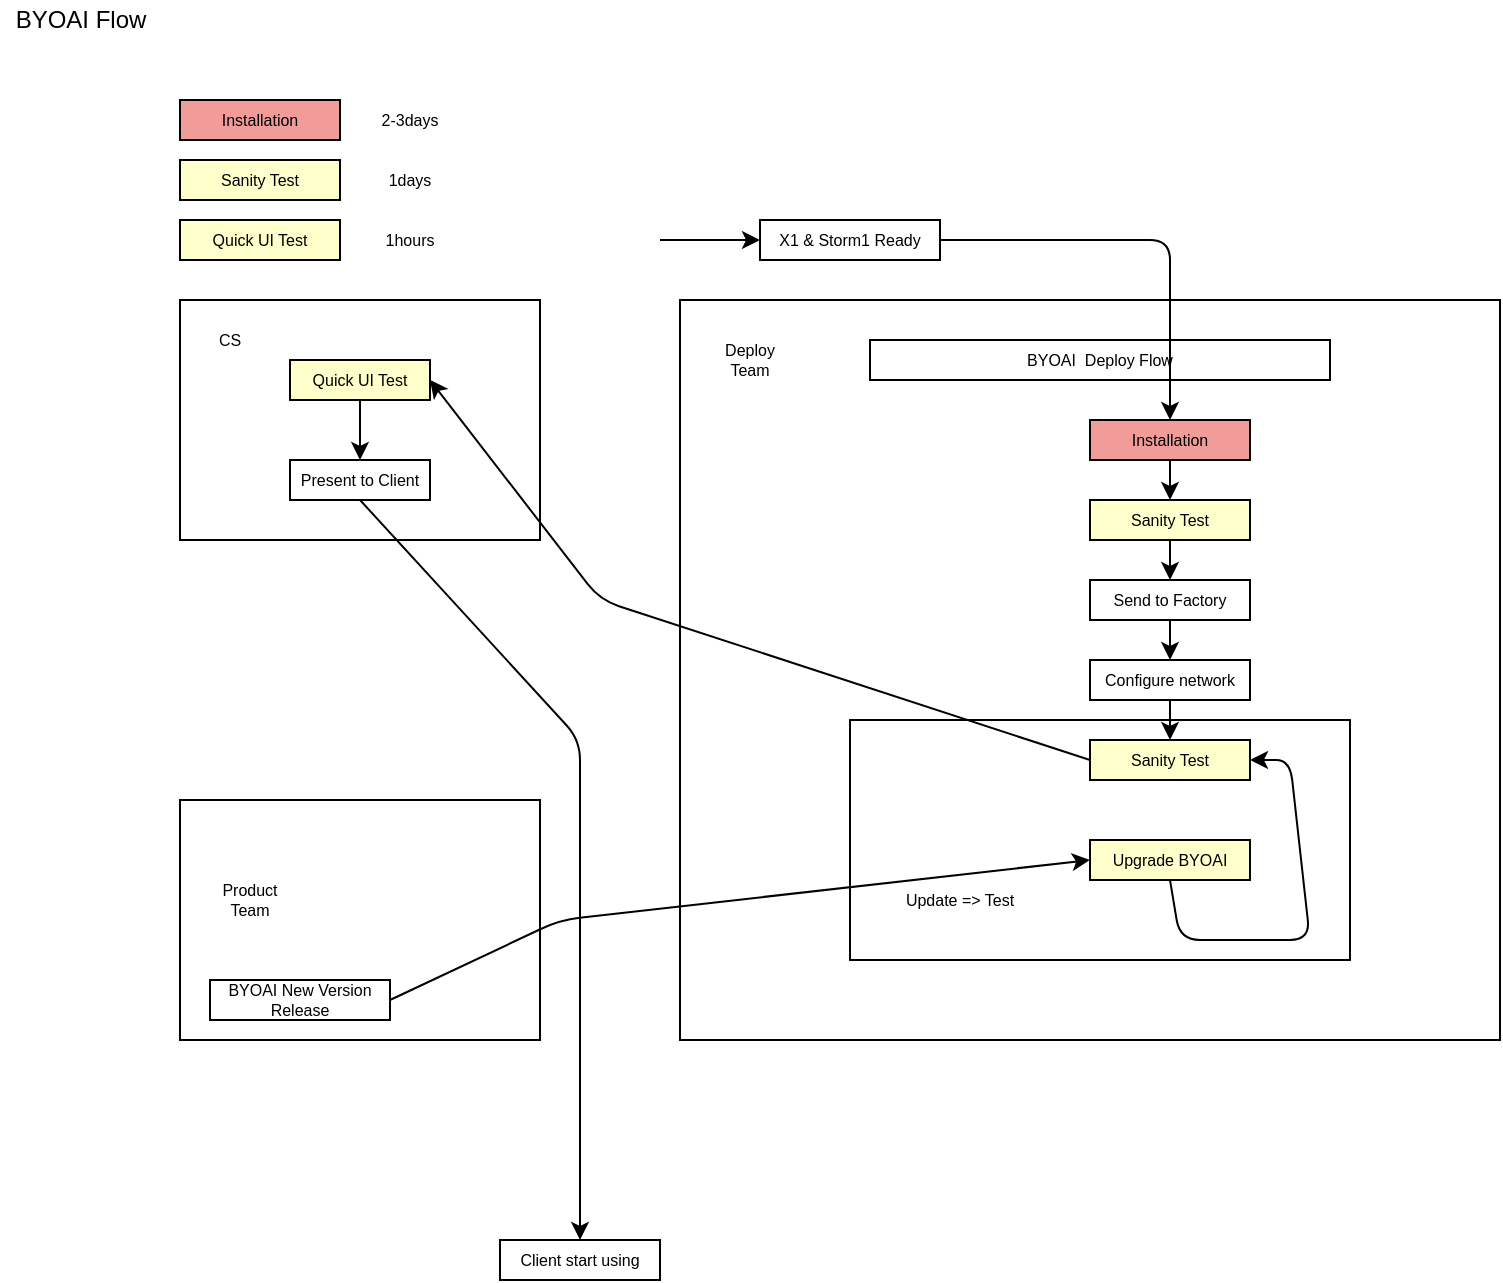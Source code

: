 <mxfile version="14.4.6" type="github">
  <diagram id="EJ-8bm11QLcLi5T-vXhF" name="Page-1">
    <mxGraphModel dx="1069" dy="574" grid="1" gridSize="10" guides="1" tooltips="1" connect="1" arrows="1" fold="1" page="1" pageScale="1" pageWidth="850" pageHeight="1100" math="0" shadow="0">
      <root>
        <mxCell id="0" />
        <mxCell id="1" parent="0" />
        <mxCell id="hkcfiitKyaItqLOflqOH-59" value="" style="rounded=0;whiteSpace=wrap;html=1;fillColor=#FFFFFF;fontSize=8;" vertex="1" parent="1">
          <mxGeometry x="370" y="190" width="410" height="370" as="geometry" />
        </mxCell>
        <mxCell id="hkcfiitKyaItqLOflqOH-52" value="" style="rounded=0;whiteSpace=wrap;html=1;fontSize=8;" vertex="1" parent="1">
          <mxGeometry x="120" y="440" width="180" height="120" as="geometry" />
        </mxCell>
        <mxCell id="hkcfiitKyaItqLOflqOH-48" value="" style="rounded=0;whiteSpace=wrap;html=1;fontSize=8;" vertex="1" parent="1">
          <mxGeometry x="120" y="190" width="180" height="120" as="geometry" />
        </mxCell>
        <mxCell id="hkcfiitKyaItqLOflqOH-45" value="" style="rounded=0;whiteSpace=wrap;html=1;fontSize=8;" vertex="1" parent="1">
          <mxGeometry x="455" y="400" width="250" height="120" as="geometry" />
        </mxCell>
        <mxCell id="hkcfiitKyaItqLOflqOH-1" value="Quick UI Test" style="rounded=0;whiteSpace=wrap;html=1;fontSize=8;fillColor=#FFFFCC;" vertex="1" parent="1">
          <mxGeometry x="175" y="220" width="70" height="20" as="geometry" />
        </mxCell>
        <mxCell id="hkcfiitKyaItqLOflqOH-2" value="BYOAI Flow" style="text;html=1;align=center;verticalAlign=middle;resizable=0;points=[];autosize=1;" vertex="1" parent="1">
          <mxGeometry x="30" y="40" width="80" height="20" as="geometry" />
        </mxCell>
        <mxCell id="hkcfiitKyaItqLOflqOH-3" value="Present to Client" style="rounded=0;whiteSpace=wrap;html=1;fontSize=8;" vertex="1" parent="1">
          <mxGeometry x="175" y="270" width="70" height="20" as="geometry" />
        </mxCell>
        <mxCell id="hkcfiitKyaItqLOflqOH-4" value="" style="endArrow=classic;html=1;exitX=0.5;exitY=1;exitDx=0;exitDy=0;entryX=0.5;entryY=0;entryDx=0;entryDy=0;" edge="1" parent="1" source="hkcfiitKyaItqLOflqOH-1" target="hkcfiitKyaItqLOflqOH-3">
          <mxGeometry width="50" height="50" relative="1" as="geometry">
            <mxPoint x="425" y="270" as="sourcePoint" />
            <mxPoint x="475" y="220" as="targetPoint" />
          </mxGeometry>
        </mxCell>
        <mxCell id="hkcfiitKyaItqLOflqOH-10" value="" style="endArrow=classic;html=1;exitX=0;exitY=0.5;exitDx=0;exitDy=0;entryX=1;entryY=0.5;entryDx=0;entryDy=0;" edge="1" parent="1" source="hkcfiitKyaItqLOflqOH-27" target="hkcfiitKyaItqLOflqOH-1">
          <mxGeometry width="50" height="50" relative="1" as="geometry">
            <mxPoint x="135" y="390" as="sourcePoint" />
            <mxPoint x="265" y="395" as="targetPoint" />
            <Array as="points">
              <mxPoint x="330" y="340" />
            </Array>
          </mxGeometry>
        </mxCell>
        <mxCell id="hkcfiitKyaItqLOflqOH-11" value="BYOAI&amp;nbsp; Deploy Flow" style="rounded=0;whiteSpace=wrap;html=1;fontSize=8;" vertex="1" parent="1">
          <mxGeometry x="465" y="210" width="230" height="20" as="geometry" />
        </mxCell>
        <mxCell id="hkcfiitKyaItqLOflqOH-15" value="Installation" style="rounded=0;whiteSpace=wrap;html=1;fontSize=8;fillColor=#F19C99;" vertex="1" parent="1">
          <mxGeometry x="575" y="250" width="80" height="20" as="geometry" />
        </mxCell>
        <mxCell id="hkcfiitKyaItqLOflqOH-16" value="X1 &amp;amp; Storm1 Ready" style="rounded=0;whiteSpace=wrap;html=1;fontSize=8;" vertex="1" parent="1">
          <mxGeometry x="410" y="150" width="90" height="20" as="geometry" />
        </mxCell>
        <mxCell id="hkcfiitKyaItqLOflqOH-17" value="" style="endArrow=classic;html=1;entryX=0;entryY=0.5;entryDx=0;entryDy=0;fontSize=8;" edge="1" parent="1" target="hkcfiitKyaItqLOflqOH-16">
          <mxGeometry width="50" height="50" relative="1" as="geometry">
            <mxPoint x="360" y="160" as="sourcePoint" />
            <mxPoint x="455" y="450" as="targetPoint" />
          </mxGeometry>
        </mxCell>
        <mxCell id="hkcfiitKyaItqLOflqOH-18" value="" style="endArrow=classic;html=1;exitX=1;exitY=0.5;exitDx=0;exitDy=0;entryX=0.5;entryY=0;entryDx=0;entryDy=0;fontSize=8;" edge="1" parent="1" source="hkcfiitKyaItqLOflqOH-16" target="hkcfiitKyaItqLOflqOH-15">
          <mxGeometry width="50" height="50" relative="1" as="geometry">
            <mxPoint x="405" y="500" as="sourcePoint" />
            <mxPoint x="455" y="450" as="targetPoint" />
            <Array as="points">
              <mxPoint x="615" y="160" />
            </Array>
          </mxGeometry>
        </mxCell>
        <mxCell id="hkcfiitKyaItqLOflqOH-20" value="BYOAI New Version Release" style="rounded=0;whiteSpace=wrap;html=1;fontSize=8;" vertex="1" parent="1">
          <mxGeometry x="135" y="530" width="90" height="20" as="geometry" />
        </mxCell>
        <mxCell id="hkcfiitKyaItqLOflqOH-21" value="" style="endArrow=classic;html=1;exitX=0.5;exitY=1;exitDx=0;exitDy=0;fontSize=8;entryX=0.5;entryY=0;entryDx=0;entryDy=0;" edge="1" parent="1" source="hkcfiitKyaItqLOflqOH-15" target="hkcfiitKyaItqLOflqOH-22">
          <mxGeometry width="50" height="50" relative="1" as="geometry">
            <mxPoint x="405" y="490" as="sourcePoint" />
            <mxPoint x="640" y="370" as="targetPoint" />
            <Array as="points" />
          </mxGeometry>
        </mxCell>
        <mxCell id="hkcfiitKyaItqLOflqOH-22" value="Sanity Test" style="rounded=0;whiteSpace=wrap;html=1;fontSize=8;fillColor=#FFFFCC;" vertex="1" parent="1">
          <mxGeometry x="575" y="290" width="80" height="20" as="geometry" />
        </mxCell>
        <mxCell id="hkcfiitKyaItqLOflqOH-23" value="" style="endArrow=classic;html=1;exitX=0.5;exitY=1;exitDx=0;exitDy=0;fontSize=8;entryX=0.5;entryY=0;entryDx=0;entryDy=0;" edge="1" parent="1" source="hkcfiitKyaItqLOflqOH-22" target="hkcfiitKyaItqLOflqOH-24">
          <mxGeometry width="50" height="50" relative="1" as="geometry">
            <mxPoint x="405" y="490" as="sourcePoint" />
            <mxPoint x="640" y="450" as="targetPoint" />
          </mxGeometry>
        </mxCell>
        <mxCell id="hkcfiitKyaItqLOflqOH-24" value="Send to Factory" style="rounded=0;whiteSpace=wrap;html=1;fontSize=8;" vertex="1" parent="1">
          <mxGeometry x="575" y="330" width="80" height="20" as="geometry" />
        </mxCell>
        <mxCell id="hkcfiitKyaItqLOflqOH-26" value="Configure network" style="rounded=0;whiteSpace=wrap;html=1;fontSize=8;" vertex="1" parent="1">
          <mxGeometry x="575" y="370" width="80" height="20" as="geometry" />
        </mxCell>
        <mxCell id="hkcfiitKyaItqLOflqOH-27" value="Sanity Test" style="rounded=0;whiteSpace=wrap;html=1;fontSize=8;fillColor=#FFFFCC;" vertex="1" parent="1">
          <mxGeometry x="575" y="410" width="80" height="20" as="geometry" />
        </mxCell>
        <mxCell id="hkcfiitKyaItqLOflqOH-29" value="" style="endArrow=classic;html=1;exitX=0.5;exitY=1;exitDx=0;exitDy=0;fontSize=8;entryX=0.5;entryY=0;entryDx=0;entryDy=0;" edge="1" parent="1" source="hkcfiitKyaItqLOflqOH-24" target="hkcfiitKyaItqLOflqOH-26">
          <mxGeometry width="50" height="50" relative="1" as="geometry">
            <mxPoint x="625" y="280" as="sourcePoint" />
            <mxPoint x="665" y="360" as="targetPoint" />
            <Array as="points" />
          </mxGeometry>
        </mxCell>
        <mxCell id="hkcfiitKyaItqLOflqOH-30" value="" style="endArrow=classic;html=1;exitX=0.5;exitY=1;exitDx=0;exitDy=0;fontSize=8;entryX=0.5;entryY=0;entryDx=0;entryDy=0;" edge="1" parent="1" source="hkcfiitKyaItqLOflqOH-26" target="hkcfiitKyaItqLOflqOH-27">
          <mxGeometry width="50" height="50" relative="1" as="geometry">
            <mxPoint x="635" y="290" as="sourcePoint" />
            <mxPoint x="635" y="310" as="targetPoint" />
            <Array as="points" />
          </mxGeometry>
        </mxCell>
        <mxCell id="hkcfiitKyaItqLOflqOH-33" value="Upgrade BYOAI" style="rounded=0;whiteSpace=wrap;html=1;fontSize=8;fillColor=#FFFFCC;" vertex="1" parent="1">
          <mxGeometry x="575" y="460" width="80" height="20" as="geometry" />
        </mxCell>
        <mxCell id="hkcfiitKyaItqLOflqOH-40" value="Client start using" style="rounded=0;whiteSpace=wrap;html=1;fontSize=8;" vertex="1" parent="1">
          <mxGeometry x="280" y="660" width="80" height="20" as="geometry" />
        </mxCell>
        <mxCell id="hkcfiitKyaItqLOflqOH-42" value="" style="endArrow=classic;html=1;fontSize=8;entryX=0;entryY=0.5;entryDx=0;entryDy=0;exitX=1;exitY=0.5;exitDx=0;exitDy=0;" edge="1" parent="1" source="hkcfiitKyaItqLOflqOH-20" target="hkcfiitKyaItqLOflqOH-33">
          <mxGeometry width="50" height="50" relative="1" as="geometry">
            <mxPoint x="535" y="500" as="sourcePoint" />
            <mxPoint x="485" y="540" as="targetPoint" />
            <Array as="points">
              <mxPoint x="310" y="500" />
            </Array>
          </mxGeometry>
        </mxCell>
        <mxCell id="hkcfiitKyaItqLOflqOH-43" value="" style="endArrow=classic;html=1;fontSize=8;exitX=0.5;exitY=1;exitDx=0;exitDy=0;entryX=1;entryY=0.5;entryDx=0;entryDy=0;" edge="1" parent="1" source="hkcfiitKyaItqLOflqOH-33" target="hkcfiitKyaItqLOflqOH-27">
          <mxGeometry width="50" height="50" relative="1" as="geometry">
            <mxPoint x="615" y="550" as="sourcePoint" />
            <mxPoint x="715" y="470" as="targetPoint" />
            <Array as="points">
              <mxPoint x="620" y="510" />
              <mxPoint x="685" y="510" />
              <mxPoint x="675" y="420" />
            </Array>
          </mxGeometry>
        </mxCell>
        <mxCell id="hkcfiitKyaItqLOflqOH-46" value="Update =&amp;gt; Test" style="text;html=1;strokeColor=none;fillColor=none;align=center;verticalAlign=middle;whiteSpace=wrap;rounded=0;fontSize=8;" vertex="1" parent="1">
          <mxGeometry x="475" y="480" width="70" height="20" as="geometry" />
        </mxCell>
        <mxCell id="hkcfiitKyaItqLOflqOH-47" value="" style="endArrow=classic;html=1;fontSize=8;exitX=0.5;exitY=1;exitDx=0;exitDy=0;entryX=0.5;entryY=0;entryDx=0;entryDy=0;" edge="1" parent="1" source="hkcfiitKyaItqLOflqOH-3" target="hkcfiitKyaItqLOflqOH-40">
          <mxGeometry width="50" height="50" relative="1" as="geometry">
            <mxPoint x="425" y="460" as="sourcePoint" />
            <mxPoint x="395" y="470" as="targetPoint" />
            <Array as="points">
              <mxPoint x="320" y="410" />
              <mxPoint x="320" y="530" />
            </Array>
          </mxGeometry>
        </mxCell>
        <mxCell id="hkcfiitKyaItqLOflqOH-51" value="CS" style="text;html=1;strokeColor=none;fillColor=none;align=center;verticalAlign=middle;whiteSpace=wrap;rounded=0;fontSize=8;" vertex="1" parent="1">
          <mxGeometry x="125" y="200" width="40" height="20" as="geometry" />
        </mxCell>
        <mxCell id="hkcfiitKyaItqLOflqOH-53" value="Product Team" style="text;html=1;strokeColor=none;fillColor=none;align=center;verticalAlign=middle;whiteSpace=wrap;rounded=0;fontSize=8;" vertex="1" parent="1">
          <mxGeometry x="135" y="480" width="40" height="20" as="geometry" />
        </mxCell>
        <mxCell id="hkcfiitKyaItqLOflqOH-60" value="Deploy Team" style="text;html=1;strokeColor=none;fillColor=none;align=center;verticalAlign=middle;whiteSpace=wrap;rounded=0;fontSize=8;" vertex="1" parent="1">
          <mxGeometry x="385" y="210" width="40" height="20" as="geometry" />
        </mxCell>
        <mxCell id="hkcfiitKyaItqLOflqOH-71" value="Sanity Test" style="rounded=0;whiteSpace=wrap;html=1;fillColor=#FFFFCC;fontSize=8;" vertex="1" parent="1">
          <mxGeometry x="120" y="120" width="80" height="20" as="geometry" />
        </mxCell>
        <mxCell id="hkcfiitKyaItqLOflqOH-72" value="1days" style="text;html=1;strokeColor=none;fillColor=none;align=center;verticalAlign=middle;whiteSpace=wrap;rounded=0;fontSize=8;" vertex="1" parent="1">
          <mxGeometry x="200" y="120" width="70" height="20" as="geometry" />
        </mxCell>
        <mxCell id="hkcfiitKyaItqLOflqOH-73" value="Installation" style="rounded=0;whiteSpace=wrap;html=1;fontSize=8;fillColor=#F19C99;" vertex="1" parent="1">
          <mxGeometry x="120" y="90" width="80" height="20" as="geometry" />
        </mxCell>
        <mxCell id="hkcfiitKyaItqLOflqOH-75" value="2-3days" style="text;html=1;strokeColor=none;fillColor=none;align=center;verticalAlign=middle;whiteSpace=wrap;rounded=0;fontSize=8;" vertex="1" parent="1">
          <mxGeometry x="200" y="90" width="70" height="20" as="geometry" />
        </mxCell>
        <mxCell id="hkcfiitKyaItqLOflqOH-77" value="Quick UI Test" style="rounded=0;whiteSpace=wrap;html=1;fontSize=8;fillColor=#FFFFCC;" vertex="1" parent="1">
          <mxGeometry x="120" y="150" width="80" height="20" as="geometry" />
        </mxCell>
        <mxCell id="hkcfiitKyaItqLOflqOH-78" value="1hours" style="text;html=1;strokeColor=none;fillColor=none;align=center;verticalAlign=middle;whiteSpace=wrap;rounded=0;fontSize=8;" vertex="1" parent="1">
          <mxGeometry x="200" y="150" width="70" height="20" as="geometry" />
        </mxCell>
      </root>
    </mxGraphModel>
  </diagram>
</mxfile>
